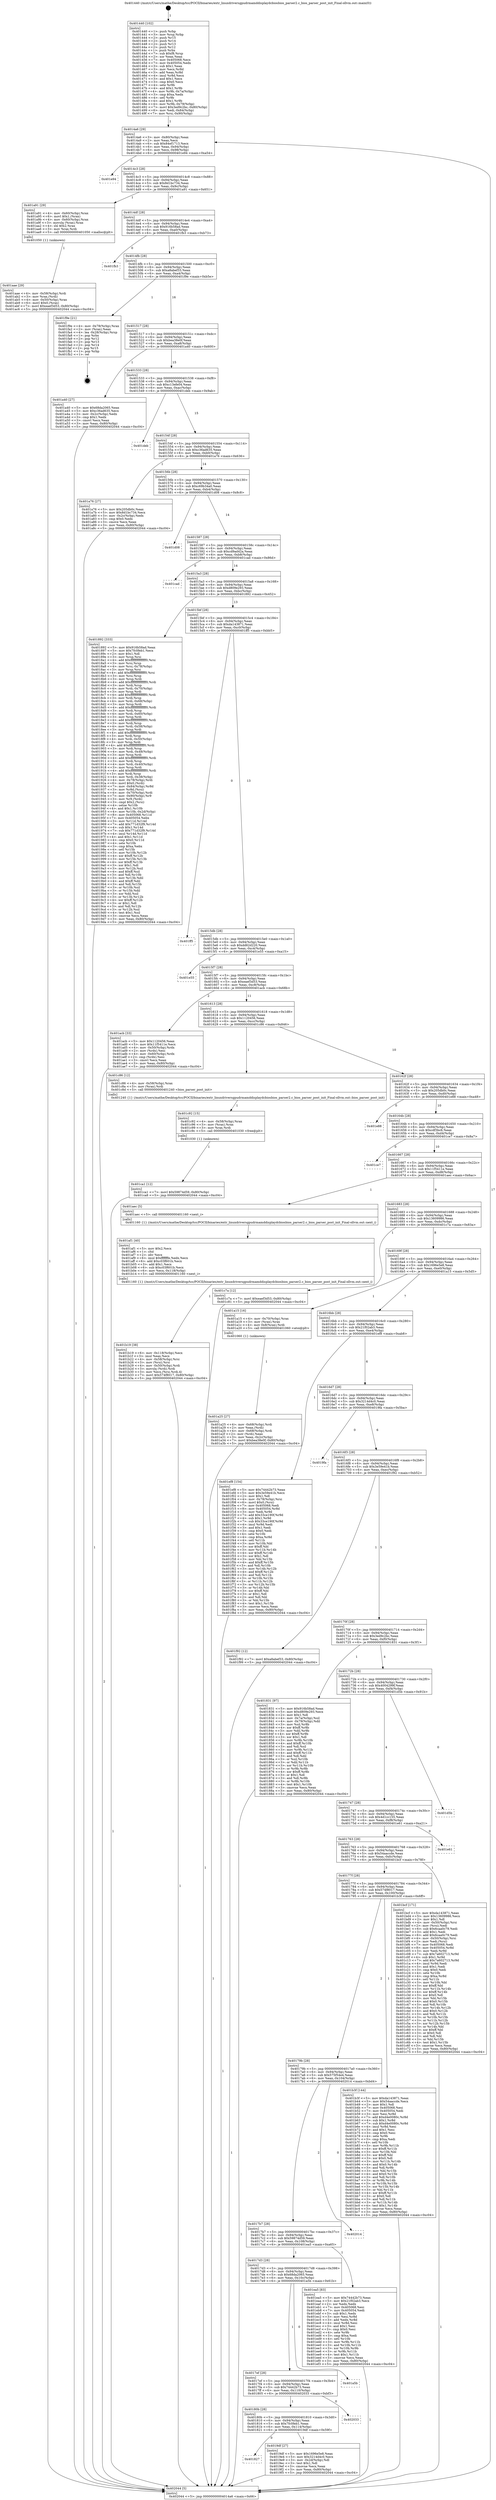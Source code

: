 digraph "0x401440" {
  label = "0x401440 (/mnt/c/Users/mathe/Desktop/tcc/POCII/binaries/extr_linuxdriversgpudrmamddisplaydcbiosbios_parser2.c_bios_parser_post_init_Final-ollvm.out::main(0))"
  labelloc = "t"
  node[shape=record]

  Entry [label="",width=0.3,height=0.3,shape=circle,fillcolor=black,style=filled]
  "0x4014a6" [label="{
     0x4014a6 [29]\l
     | [instrs]\l
     &nbsp;&nbsp;0x4014a6 \<+3\>: mov -0x80(%rbp),%eax\l
     &nbsp;&nbsp;0x4014a9 \<+2\>: mov %eax,%ecx\l
     &nbsp;&nbsp;0x4014ab \<+6\>: sub $0x84ef1713,%ecx\l
     &nbsp;&nbsp;0x4014b1 \<+6\>: mov %eax,-0x94(%rbp)\l
     &nbsp;&nbsp;0x4014b7 \<+6\>: mov %ecx,-0x98(%rbp)\l
     &nbsp;&nbsp;0x4014bd \<+6\>: je 0000000000401e94 \<main+0xa54\>\l
  }"]
  "0x401e94" [label="{
     0x401e94\l
  }", style=dashed]
  "0x4014c3" [label="{
     0x4014c3 [28]\l
     | [instrs]\l
     &nbsp;&nbsp;0x4014c3 \<+5\>: jmp 00000000004014c8 \<main+0x88\>\l
     &nbsp;&nbsp;0x4014c8 \<+6\>: mov -0x94(%rbp),%eax\l
     &nbsp;&nbsp;0x4014ce \<+5\>: sub $0x8d1bc734,%eax\l
     &nbsp;&nbsp;0x4014d3 \<+6\>: mov %eax,-0x9c(%rbp)\l
     &nbsp;&nbsp;0x4014d9 \<+6\>: je 0000000000401a91 \<main+0x651\>\l
  }"]
  Exit [label="",width=0.3,height=0.3,shape=circle,fillcolor=black,style=filled,peripheries=2]
  "0x401a91" [label="{
     0x401a91 [29]\l
     | [instrs]\l
     &nbsp;&nbsp;0x401a91 \<+4\>: mov -0x60(%rbp),%rax\l
     &nbsp;&nbsp;0x401a95 \<+6\>: movl $0x1,(%rax)\l
     &nbsp;&nbsp;0x401a9b \<+4\>: mov -0x60(%rbp),%rax\l
     &nbsp;&nbsp;0x401a9f \<+3\>: movslq (%rax),%rax\l
     &nbsp;&nbsp;0x401aa2 \<+4\>: shl $0x2,%rax\l
     &nbsp;&nbsp;0x401aa6 \<+3\>: mov %rax,%rdi\l
     &nbsp;&nbsp;0x401aa9 \<+5\>: call 0000000000401050 \<malloc@plt\>\l
     | [calls]\l
     &nbsp;&nbsp;0x401050 \{1\} (unknown)\l
  }"]
  "0x4014df" [label="{
     0x4014df [28]\l
     | [instrs]\l
     &nbsp;&nbsp;0x4014df \<+5\>: jmp 00000000004014e4 \<main+0xa4\>\l
     &nbsp;&nbsp;0x4014e4 \<+6\>: mov -0x94(%rbp),%eax\l
     &nbsp;&nbsp;0x4014ea \<+5\>: sub $0x916b58ad,%eax\l
     &nbsp;&nbsp;0x4014ef \<+6\>: mov %eax,-0xa0(%rbp)\l
     &nbsp;&nbsp;0x4014f5 \<+6\>: je 0000000000401fb3 \<main+0xb73\>\l
  }"]
  "0x401ca1" [label="{
     0x401ca1 [12]\l
     | [instrs]\l
     &nbsp;&nbsp;0x401ca1 \<+7\>: movl $0x59874d59,-0x80(%rbp)\l
     &nbsp;&nbsp;0x401ca8 \<+5\>: jmp 0000000000402044 \<main+0xc04\>\l
  }"]
  "0x401fb3" [label="{
     0x401fb3\l
  }", style=dashed]
  "0x4014fb" [label="{
     0x4014fb [28]\l
     | [instrs]\l
     &nbsp;&nbsp;0x4014fb \<+5\>: jmp 0000000000401500 \<main+0xc0\>\l
     &nbsp;&nbsp;0x401500 \<+6\>: mov -0x94(%rbp),%eax\l
     &nbsp;&nbsp;0x401506 \<+5\>: sub $0xa8abef33,%eax\l
     &nbsp;&nbsp;0x40150b \<+6\>: mov %eax,-0xa4(%rbp)\l
     &nbsp;&nbsp;0x401511 \<+6\>: je 0000000000401f9e \<main+0xb5e\>\l
  }"]
  "0x401c92" [label="{
     0x401c92 [15]\l
     | [instrs]\l
     &nbsp;&nbsp;0x401c92 \<+4\>: mov -0x58(%rbp),%rax\l
     &nbsp;&nbsp;0x401c96 \<+3\>: mov (%rax),%rax\l
     &nbsp;&nbsp;0x401c99 \<+3\>: mov %rax,%rdi\l
     &nbsp;&nbsp;0x401c9c \<+5\>: call 0000000000401030 \<free@plt\>\l
     | [calls]\l
     &nbsp;&nbsp;0x401030 \{1\} (unknown)\l
  }"]
  "0x401f9e" [label="{
     0x401f9e [21]\l
     | [instrs]\l
     &nbsp;&nbsp;0x401f9e \<+4\>: mov -0x78(%rbp),%rax\l
     &nbsp;&nbsp;0x401fa2 \<+2\>: mov (%rax),%eax\l
     &nbsp;&nbsp;0x401fa4 \<+4\>: lea -0x28(%rbp),%rsp\l
     &nbsp;&nbsp;0x401fa8 \<+1\>: pop %rbx\l
     &nbsp;&nbsp;0x401fa9 \<+2\>: pop %r12\l
     &nbsp;&nbsp;0x401fab \<+2\>: pop %r13\l
     &nbsp;&nbsp;0x401fad \<+2\>: pop %r14\l
     &nbsp;&nbsp;0x401faf \<+2\>: pop %r15\l
     &nbsp;&nbsp;0x401fb1 \<+1\>: pop %rbp\l
     &nbsp;&nbsp;0x401fb2 \<+1\>: ret\l
  }"]
  "0x401517" [label="{
     0x401517 [28]\l
     | [instrs]\l
     &nbsp;&nbsp;0x401517 \<+5\>: jmp 000000000040151c \<main+0xdc\>\l
     &nbsp;&nbsp;0x40151c \<+6\>: mov -0x94(%rbp),%eax\l
     &nbsp;&nbsp;0x401522 \<+5\>: sub $0xbea38e0f,%eax\l
     &nbsp;&nbsp;0x401527 \<+6\>: mov %eax,-0xa8(%rbp)\l
     &nbsp;&nbsp;0x40152d \<+6\>: je 0000000000401a40 \<main+0x600\>\l
  }"]
  "0x401b19" [label="{
     0x401b19 [38]\l
     | [instrs]\l
     &nbsp;&nbsp;0x401b19 \<+6\>: mov -0x118(%rbp),%ecx\l
     &nbsp;&nbsp;0x401b1f \<+3\>: imul %eax,%ecx\l
     &nbsp;&nbsp;0x401b22 \<+4\>: mov -0x58(%rbp),%rsi\l
     &nbsp;&nbsp;0x401b26 \<+3\>: mov (%rsi),%rsi\l
     &nbsp;&nbsp;0x401b29 \<+4\>: mov -0x50(%rbp),%rdi\l
     &nbsp;&nbsp;0x401b2d \<+3\>: movslq (%rdi),%rdi\l
     &nbsp;&nbsp;0x401b30 \<+3\>: mov %ecx,(%rsi,%rdi,4)\l
     &nbsp;&nbsp;0x401b33 \<+7\>: movl $0x574f8017,-0x80(%rbp)\l
     &nbsp;&nbsp;0x401b3a \<+5\>: jmp 0000000000402044 \<main+0xc04\>\l
  }"]
  "0x401a40" [label="{
     0x401a40 [27]\l
     | [instrs]\l
     &nbsp;&nbsp;0x401a40 \<+5\>: mov $0x68da2065,%eax\l
     &nbsp;&nbsp;0x401a45 \<+5\>: mov $0xc36ad635,%ecx\l
     &nbsp;&nbsp;0x401a4a \<+3\>: mov -0x2c(%rbp),%edx\l
     &nbsp;&nbsp;0x401a4d \<+3\>: cmp $0x1,%edx\l
     &nbsp;&nbsp;0x401a50 \<+3\>: cmovl %ecx,%eax\l
     &nbsp;&nbsp;0x401a53 \<+3\>: mov %eax,-0x80(%rbp)\l
     &nbsp;&nbsp;0x401a56 \<+5\>: jmp 0000000000402044 \<main+0xc04\>\l
  }"]
  "0x401533" [label="{
     0x401533 [28]\l
     | [instrs]\l
     &nbsp;&nbsp;0x401533 \<+5\>: jmp 0000000000401538 \<main+0xf8\>\l
     &nbsp;&nbsp;0x401538 \<+6\>: mov -0x94(%rbp),%eax\l
     &nbsp;&nbsp;0x40153e \<+5\>: sub $0xc13efe04,%eax\l
     &nbsp;&nbsp;0x401543 \<+6\>: mov %eax,-0xac(%rbp)\l
     &nbsp;&nbsp;0x401549 \<+6\>: je 0000000000401deb \<main+0x9ab\>\l
  }"]
  "0x401af1" [label="{
     0x401af1 [40]\l
     | [instrs]\l
     &nbsp;&nbsp;0x401af1 \<+5\>: mov $0x2,%ecx\l
     &nbsp;&nbsp;0x401af6 \<+1\>: cltd\l
     &nbsp;&nbsp;0x401af7 \<+2\>: idiv %ecx\l
     &nbsp;&nbsp;0x401af9 \<+6\>: imul $0xfffffffe,%edx,%ecx\l
     &nbsp;&nbsp;0x401aff \<+6\>: add $0xc03f601b,%ecx\l
     &nbsp;&nbsp;0x401b05 \<+3\>: add $0x1,%ecx\l
     &nbsp;&nbsp;0x401b08 \<+6\>: sub $0xc03f601b,%ecx\l
     &nbsp;&nbsp;0x401b0e \<+6\>: mov %ecx,-0x118(%rbp)\l
     &nbsp;&nbsp;0x401b14 \<+5\>: call 0000000000401160 \<next_i\>\l
     | [calls]\l
     &nbsp;&nbsp;0x401160 \{1\} (/mnt/c/Users/mathe/Desktop/tcc/POCII/binaries/extr_linuxdriversgpudrmamddisplaydcbiosbios_parser2.c_bios_parser_post_init_Final-ollvm.out::next_i)\l
  }"]
  "0x401deb" [label="{
     0x401deb\l
  }", style=dashed]
  "0x40154f" [label="{
     0x40154f [28]\l
     | [instrs]\l
     &nbsp;&nbsp;0x40154f \<+5\>: jmp 0000000000401554 \<main+0x114\>\l
     &nbsp;&nbsp;0x401554 \<+6\>: mov -0x94(%rbp),%eax\l
     &nbsp;&nbsp;0x40155a \<+5\>: sub $0xc36ad635,%eax\l
     &nbsp;&nbsp;0x40155f \<+6\>: mov %eax,-0xb0(%rbp)\l
     &nbsp;&nbsp;0x401565 \<+6\>: je 0000000000401a76 \<main+0x636\>\l
  }"]
  "0x401aae" [label="{
     0x401aae [29]\l
     | [instrs]\l
     &nbsp;&nbsp;0x401aae \<+4\>: mov -0x58(%rbp),%rdi\l
     &nbsp;&nbsp;0x401ab2 \<+3\>: mov %rax,(%rdi)\l
     &nbsp;&nbsp;0x401ab5 \<+4\>: mov -0x50(%rbp),%rax\l
     &nbsp;&nbsp;0x401ab9 \<+6\>: movl $0x0,(%rax)\l
     &nbsp;&nbsp;0x401abf \<+7\>: movl $0xeaef3d53,-0x80(%rbp)\l
     &nbsp;&nbsp;0x401ac6 \<+5\>: jmp 0000000000402044 \<main+0xc04\>\l
  }"]
  "0x401a76" [label="{
     0x401a76 [27]\l
     | [instrs]\l
     &nbsp;&nbsp;0x401a76 \<+5\>: mov $0x205db0c,%eax\l
     &nbsp;&nbsp;0x401a7b \<+5\>: mov $0x8d1bc734,%ecx\l
     &nbsp;&nbsp;0x401a80 \<+3\>: mov -0x2c(%rbp),%edx\l
     &nbsp;&nbsp;0x401a83 \<+3\>: cmp $0x0,%edx\l
     &nbsp;&nbsp;0x401a86 \<+3\>: cmove %ecx,%eax\l
     &nbsp;&nbsp;0x401a89 \<+3\>: mov %eax,-0x80(%rbp)\l
     &nbsp;&nbsp;0x401a8c \<+5\>: jmp 0000000000402044 \<main+0xc04\>\l
  }"]
  "0x40156b" [label="{
     0x40156b [28]\l
     | [instrs]\l
     &nbsp;&nbsp;0x40156b \<+5\>: jmp 0000000000401570 \<main+0x130\>\l
     &nbsp;&nbsp;0x401570 \<+6\>: mov -0x94(%rbp),%eax\l
     &nbsp;&nbsp;0x401576 \<+5\>: sub $0xc69b34a0,%eax\l
     &nbsp;&nbsp;0x40157b \<+6\>: mov %eax,-0xb4(%rbp)\l
     &nbsp;&nbsp;0x401581 \<+6\>: je 0000000000401d08 \<main+0x8c8\>\l
  }"]
  "0x401a25" [label="{
     0x401a25 [27]\l
     | [instrs]\l
     &nbsp;&nbsp;0x401a25 \<+4\>: mov -0x68(%rbp),%rdi\l
     &nbsp;&nbsp;0x401a29 \<+2\>: mov %eax,(%rdi)\l
     &nbsp;&nbsp;0x401a2b \<+4\>: mov -0x68(%rbp),%rdi\l
     &nbsp;&nbsp;0x401a2f \<+2\>: mov (%rdi),%eax\l
     &nbsp;&nbsp;0x401a31 \<+3\>: mov %eax,-0x2c(%rbp)\l
     &nbsp;&nbsp;0x401a34 \<+7\>: movl $0xbea38e0f,-0x80(%rbp)\l
     &nbsp;&nbsp;0x401a3b \<+5\>: jmp 0000000000402044 \<main+0xc04\>\l
  }"]
  "0x401d08" [label="{
     0x401d08\l
  }", style=dashed]
  "0x401587" [label="{
     0x401587 [28]\l
     | [instrs]\l
     &nbsp;&nbsp;0x401587 \<+5\>: jmp 000000000040158c \<main+0x14c\>\l
     &nbsp;&nbsp;0x40158c \<+6\>: mov -0x94(%rbp),%eax\l
     &nbsp;&nbsp;0x401592 \<+5\>: sub $0xcd9ad42a,%eax\l
     &nbsp;&nbsp;0x401597 \<+6\>: mov %eax,-0xb8(%rbp)\l
     &nbsp;&nbsp;0x40159d \<+6\>: je 0000000000401cad \<main+0x86d\>\l
  }"]
  "0x401827" [label="{
     0x401827\l
  }", style=dashed]
  "0x401cad" [label="{
     0x401cad\l
  }", style=dashed]
  "0x4015a3" [label="{
     0x4015a3 [28]\l
     | [instrs]\l
     &nbsp;&nbsp;0x4015a3 \<+5\>: jmp 00000000004015a8 \<main+0x168\>\l
     &nbsp;&nbsp;0x4015a8 \<+6\>: mov -0x94(%rbp),%eax\l
     &nbsp;&nbsp;0x4015ae \<+5\>: sub $0xd809e293,%eax\l
     &nbsp;&nbsp;0x4015b3 \<+6\>: mov %eax,-0xbc(%rbp)\l
     &nbsp;&nbsp;0x4015b9 \<+6\>: je 0000000000401892 \<main+0x452\>\l
  }"]
  "0x4019df" [label="{
     0x4019df [27]\l
     | [instrs]\l
     &nbsp;&nbsp;0x4019df \<+5\>: mov $0x1696e5e8,%eax\l
     &nbsp;&nbsp;0x4019e4 \<+5\>: mov $0x3214d4c0,%ecx\l
     &nbsp;&nbsp;0x4019e9 \<+3\>: mov -0x2d(%rbp),%dl\l
     &nbsp;&nbsp;0x4019ec \<+3\>: test $0x1,%dl\l
     &nbsp;&nbsp;0x4019ef \<+3\>: cmovne %ecx,%eax\l
     &nbsp;&nbsp;0x4019f2 \<+3\>: mov %eax,-0x80(%rbp)\l
     &nbsp;&nbsp;0x4019f5 \<+5\>: jmp 0000000000402044 \<main+0xc04\>\l
  }"]
  "0x401892" [label="{
     0x401892 [333]\l
     | [instrs]\l
     &nbsp;&nbsp;0x401892 \<+5\>: mov $0x916b58ad,%eax\l
     &nbsp;&nbsp;0x401897 \<+5\>: mov $0x7fc0feb1,%ecx\l
     &nbsp;&nbsp;0x40189c \<+2\>: mov $0x1,%dl\l
     &nbsp;&nbsp;0x40189e \<+3\>: mov %rsp,%rsi\l
     &nbsp;&nbsp;0x4018a1 \<+4\>: add $0xfffffffffffffff0,%rsi\l
     &nbsp;&nbsp;0x4018a5 \<+3\>: mov %rsi,%rsp\l
     &nbsp;&nbsp;0x4018a8 \<+4\>: mov %rsi,-0x78(%rbp)\l
     &nbsp;&nbsp;0x4018ac \<+3\>: mov %rsp,%rsi\l
     &nbsp;&nbsp;0x4018af \<+4\>: add $0xfffffffffffffff0,%rsi\l
     &nbsp;&nbsp;0x4018b3 \<+3\>: mov %rsi,%rsp\l
     &nbsp;&nbsp;0x4018b6 \<+3\>: mov %rsp,%rdi\l
     &nbsp;&nbsp;0x4018b9 \<+4\>: add $0xfffffffffffffff0,%rdi\l
     &nbsp;&nbsp;0x4018bd \<+3\>: mov %rdi,%rsp\l
     &nbsp;&nbsp;0x4018c0 \<+4\>: mov %rdi,-0x70(%rbp)\l
     &nbsp;&nbsp;0x4018c4 \<+3\>: mov %rsp,%rdi\l
     &nbsp;&nbsp;0x4018c7 \<+4\>: add $0xfffffffffffffff0,%rdi\l
     &nbsp;&nbsp;0x4018cb \<+3\>: mov %rdi,%rsp\l
     &nbsp;&nbsp;0x4018ce \<+4\>: mov %rdi,-0x68(%rbp)\l
     &nbsp;&nbsp;0x4018d2 \<+3\>: mov %rsp,%rdi\l
     &nbsp;&nbsp;0x4018d5 \<+4\>: add $0xfffffffffffffff0,%rdi\l
     &nbsp;&nbsp;0x4018d9 \<+3\>: mov %rdi,%rsp\l
     &nbsp;&nbsp;0x4018dc \<+4\>: mov %rdi,-0x60(%rbp)\l
     &nbsp;&nbsp;0x4018e0 \<+3\>: mov %rsp,%rdi\l
     &nbsp;&nbsp;0x4018e3 \<+4\>: add $0xfffffffffffffff0,%rdi\l
     &nbsp;&nbsp;0x4018e7 \<+3\>: mov %rdi,%rsp\l
     &nbsp;&nbsp;0x4018ea \<+4\>: mov %rdi,-0x58(%rbp)\l
     &nbsp;&nbsp;0x4018ee \<+3\>: mov %rsp,%rdi\l
     &nbsp;&nbsp;0x4018f1 \<+4\>: add $0xfffffffffffffff0,%rdi\l
     &nbsp;&nbsp;0x4018f5 \<+3\>: mov %rdi,%rsp\l
     &nbsp;&nbsp;0x4018f8 \<+4\>: mov %rdi,-0x50(%rbp)\l
     &nbsp;&nbsp;0x4018fc \<+3\>: mov %rsp,%rdi\l
     &nbsp;&nbsp;0x4018ff \<+4\>: add $0xfffffffffffffff0,%rdi\l
     &nbsp;&nbsp;0x401903 \<+3\>: mov %rdi,%rsp\l
     &nbsp;&nbsp;0x401906 \<+4\>: mov %rdi,-0x48(%rbp)\l
     &nbsp;&nbsp;0x40190a \<+3\>: mov %rsp,%rdi\l
     &nbsp;&nbsp;0x40190d \<+4\>: add $0xfffffffffffffff0,%rdi\l
     &nbsp;&nbsp;0x401911 \<+3\>: mov %rdi,%rsp\l
     &nbsp;&nbsp;0x401914 \<+4\>: mov %rdi,-0x40(%rbp)\l
     &nbsp;&nbsp;0x401918 \<+3\>: mov %rsp,%rdi\l
     &nbsp;&nbsp;0x40191b \<+4\>: add $0xfffffffffffffff0,%rdi\l
     &nbsp;&nbsp;0x40191f \<+3\>: mov %rdi,%rsp\l
     &nbsp;&nbsp;0x401922 \<+4\>: mov %rdi,-0x38(%rbp)\l
     &nbsp;&nbsp;0x401926 \<+4\>: mov -0x78(%rbp),%rdi\l
     &nbsp;&nbsp;0x40192a \<+6\>: movl $0x0,(%rdi)\l
     &nbsp;&nbsp;0x401930 \<+7\>: mov -0x84(%rbp),%r8d\l
     &nbsp;&nbsp;0x401937 \<+3\>: mov %r8d,(%rsi)\l
     &nbsp;&nbsp;0x40193a \<+4\>: mov -0x70(%rbp),%rdi\l
     &nbsp;&nbsp;0x40193e \<+7\>: mov -0x90(%rbp),%r9\l
     &nbsp;&nbsp;0x401945 \<+3\>: mov %r9,(%rdi)\l
     &nbsp;&nbsp;0x401948 \<+3\>: cmpl $0x2,(%rsi)\l
     &nbsp;&nbsp;0x40194b \<+4\>: setne %r10b\l
     &nbsp;&nbsp;0x40194f \<+4\>: and $0x1,%r10b\l
     &nbsp;&nbsp;0x401953 \<+4\>: mov %r10b,-0x2d(%rbp)\l
     &nbsp;&nbsp;0x401957 \<+8\>: mov 0x405068,%r11d\l
     &nbsp;&nbsp;0x40195f \<+7\>: mov 0x405054,%ebx\l
     &nbsp;&nbsp;0x401966 \<+3\>: mov %r11d,%r14d\l
     &nbsp;&nbsp;0x401969 \<+7\>: add $0x771d32f9,%r14d\l
     &nbsp;&nbsp;0x401970 \<+4\>: sub $0x1,%r14d\l
     &nbsp;&nbsp;0x401974 \<+7\>: sub $0x771d32f9,%r14d\l
     &nbsp;&nbsp;0x40197b \<+4\>: imul %r14d,%r11d\l
     &nbsp;&nbsp;0x40197f \<+4\>: and $0x1,%r11d\l
     &nbsp;&nbsp;0x401983 \<+4\>: cmp $0x0,%r11d\l
     &nbsp;&nbsp;0x401987 \<+4\>: sete %r10b\l
     &nbsp;&nbsp;0x40198b \<+3\>: cmp $0xa,%ebx\l
     &nbsp;&nbsp;0x40198e \<+4\>: setl %r15b\l
     &nbsp;&nbsp;0x401992 \<+3\>: mov %r10b,%r12b\l
     &nbsp;&nbsp;0x401995 \<+4\>: xor $0xff,%r12b\l
     &nbsp;&nbsp;0x401999 \<+3\>: mov %r15b,%r13b\l
     &nbsp;&nbsp;0x40199c \<+4\>: xor $0xff,%r13b\l
     &nbsp;&nbsp;0x4019a0 \<+3\>: xor $0x1,%dl\l
     &nbsp;&nbsp;0x4019a3 \<+3\>: mov %r12b,%sil\l
     &nbsp;&nbsp;0x4019a6 \<+4\>: and $0xff,%sil\l
     &nbsp;&nbsp;0x4019aa \<+3\>: and %dl,%r10b\l
     &nbsp;&nbsp;0x4019ad \<+3\>: mov %r13b,%dil\l
     &nbsp;&nbsp;0x4019b0 \<+4\>: and $0xff,%dil\l
     &nbsp;&nbsp;0x4019b4 \<+3\>: and %dl,%r15b\l
     &nbsp;&nbsp;0x4019b7 \<+3\>: or %r10b,%sil\l
     &nbsp;&nbsp;0x4019ba \<+3\>: or %r15b,%dil\l
     &nbsp;&nbsp;0x4019bd \<+3\>: xor %dil,%sil\l
     &nbsp;&nbsp;0x4019c0 \<+3\>: or %r13b,%r12b\l
     &nbsp;&nbsp;0x4019c3 \<+4\>: xor $0xff,%r12b\l
     &nbsp;&nbsp;0x4019c7 \<+3\>: or $0x1,%dl\l
     &nbsp;&nbsp;0x4019ca \<+3\>: and %dl,%r12b\l
     &nbsp;&nbsp;0x4019cd \<+3\>: or %r12b,%sil\l
     &nbsp;&nbsp;0x4019d0 \<+4\>: test $0x1,%sil\l
     &nbsp;&nbsp;0x4019d4 \<+3\>: cmovne %ecx,%eax\l
     &nbsp;&nbsp;0x4019d7 \<+3\>: mov %eax,-0x80(%rbp)\l
     &nbsp;&nbsp;0x4019da \<+5\>: jmp 0000000000402044 \<main+0xc04\>\l
  }"]
  "0x4015bf" [label="{
     0x4015bf [28]\l
     | [instrs]\l
     &nbsp;&nbsp;0x4015bf \<+5\>: jmp 00000000004015c4 \<main+0x184\>\l
     &nbsp;&nbsp;0x4015c4 \<+6\>: mov -0x94(%rbp),%eax\l
     &nbsp;&nbsp;0x4015ca \<+5\>: sub $0xda143871,%eax\l
     &nbsp;&nbsp;0x4015cf \<+6\>: mov %eax,-0xc0(%rbp)\l
     &nbsp;&nbsp;0x4015d5 \<+6\>: je 0000000000401ff5 \<main+0xbb5\>\l
  }"]
  "0x40180b" [label="{
     0x40180b [28]\l
     | [instrs]\l
     &nbsp;&nbsp;0x40180b \<+5\>: jmp 0000000000401810 \<main+0x3d0\>\l
     &nbsp;&nbsp;0x401810 \<+6\>: mov -0x94(%rbp),%eax\l
     &nbsp;&nbsp;0x401816 \<+5\>: sub $0x7fc0feb1,%eax\l
     &nbsp;&nbsp;0x40181b \<+6\>: mov %eax,-0x114(%rbp)\l
     &nbsp;&nbsp;0x401821 \<+6\>: je 00000000004019df \<main+0x59f\>\l
  }"]
  "0x401ff5" [label="{
     0x401ff5\l
  }", style=dashed]
  "0x4015db" [label="{
     0x4015db [28]\l
     | [instrs]\l
     &nbsp;&nbsp;0x4015db \<+5\>: jmp 00000000004015e0 \<main+0x1a0\>\l
     &nbsp;&nbsp;0x4015e0 \<+6\>: mov -0x94(%rbp),%eax\l
     &nbsp;&nbsp;0x4015e6 \<+5\>: sub $0xdd62d220,%eax\l
     &nbsp;&nbsp;0x4015eb \<+6\>: mov %eax,-0xc4(%rbp)\l
     &nbsp;&nbsp;0x4015f1 \<+6\>: je 0000000000401e55 \<main+0xa15\>\l
  }"]
  "0x402033" [label="{
     0x402033\l
  }", style=dashed]
  "0x401e55" [label="{
     0x401e55\l
  }", style=dashed]
  "0x4015f7" [label="{
     0x4015f7 [28]\l
     | [instrs]\l
     &nbsp;&nbsp;0x4015f7 \<+5\>: jmp 00000000004015fc \<main+0x1bc\>\l
     &nbsp;&nbsp;0x4015fc \<+6\>: mov -0x94(%rbp),%eax\l
     &nbsp;&nbsp;0x401602 \<+5\>: sub $0xeaef3d53,%eax\l
     &nbsp;&nbsp;0x401607 \<+6\>: mov %eax,-0xc8(%rbp)\l
     &nbsp;&nbsp;0x40160d \<+6\>: je 0000000000401acb \<main+0x68b\>\l
  }"]
  "0x4017ef" [label="{
     0x4017ef [28]\l
     | [instrs]\l
     &nbsp;&nbsp;0x4017ef \<+5\>: jmp 00000000004017f4 \<main+0x3b4\>\l
     &nbsp;&nbsp;0x4017f4 \<+6\>: mov -0x94(%rbp),%eax\l
     &nbsp;&nbsp;0x4017fa \<+5\>: sub $0x74442b73,%eax\l
     &nbsp;&nbsp;0x4017ff \<+6\>: mov %eax,-0x110(%rbp)\l
     &nbsp;&nbsp;0x401805 \<+6\>: je 0000000000402033 \<main+0xbf3\>\l
  }"]
  "0x401acb" [label="{
     0x401acb [33]\l
     | [instrs]\l
     &nbsp;&nbsp;0x401acb \<+5\>: mov $0x1120456,%eax\l
     &nbsp;&nbsp;0x401ad0 \<+5\>: mov $0x11f5411e,%ecx\l
     &nbsp;&nbsp;0x401ad5 \<+4\>: mov -0x50(%rbp),%rdx\l
     &nbsp;&nbsp;0x401ad9 \<+2\>: mov (%rdx),%esi\l
     &nbsp;&nbsp;0x401adb \<+4\>: mov -0x60(%rbp),%rdx\l
     &nbsp;&nbsp;0x401adf \<+2\>: cmp (%rdx),%esi\l
     &nbsp;&nbsp;0x401ae1 \<+3\>: cmovl %ecx,%eax\l
     &nbsp;&nbsp;0x401ae4 \<+3\>: mov %eax,-0x80(%rbp)\l
     &nbsp;&nbsp;0x401ae7 \<+5\>: jmp 0000000000402044 \<main+0xc04\>\l
  }"]
  "0x401613" [label="{
     0x401613 [28]\l
     | [instrs]\l
     &nbsp;&nbsp;0x401613 \<+5\>: jmp 0000000000401618 \<main+0x1d8\>\l
     &nbsp;&nbsp;0x401618 \<+6\>: mov -0x94(%rbp),%eax\l
     &nbsp;&nbsp;0x40161e \<+5\>: sub $0x1120456,%eax\l
     &nbsp;&nbsp;0x401623 \<+6\>: mov %eax,-0xcc(%rbp)\l
     &nbsp;&nbsp;0x401629 \<+6\>: je 0000000000401c86 \<main+0x846\>\l
  }"]
  "0x401a5b" [label="{
     0x401a5b\l
  }", style=dashed]
  "0x401c86" [label="{
     0x401c86 [12]\l
     | [instrs]\l
     &nbsp;&nbsp;0x401c86 \<+4\>: mov -0x58(%rbp),%rax\l
     &nbsp;&nbsp;0x401c8a \<+3\>: mov (%rax),%rdi\l
     &nbsp;&nbsp;0x401c8d \<+5\>: call 0000000000401240 \<bios_parser_post_init\>\l
     | [calls]\l
     &nbsp;&nbsp;0x401240 \{1\} (/mnt/c/Users/mathe/Desktop/tcc/POCII/binaries/extr_linuxdriversgpudrmamddisplaydcbiosbios_parser2.c_bios_parser_post_init_Final-ollvm.out::bios_parser_post_init)\l
  }"]
  "0x40162f" [label="{
     0x40162f [28]\l
     | [instrs]\l
     &nbsp;&nbsp;0x40162f \<+5\>: jmp 0000000000401634 \<main+0x1f4\>\l
     &nbsp;&nbsp;0x401634 \<+6\>: mov -0x94(%rbp),%eax\l
     &nbsp;&nbsp;0x40163a \<+5\>: sub $0x205db0c,%eax\l
     &nbsp;&nbsp;0x40163f \<+6\>: mov %eax,-0xd0(%rbp)\l
     &nbsp;&nbsp;0x401645 \<+6\>: je 0000000000401e88 \<main+0xa48\>\l
  }"]
  "0x4017d3" [label="{
     0x4017d3 [28]\l
     | [instrs]\l
     &nbsp;&nbsp;0x4017d3 \<+5\>: jmp 00000000004017d8 \<main+0x398\>\l
     &nbsp;&nbsp;0x4017d8 \<+6\>: mov -0x94(%rbp),%eax\l
     &nbsp;&nbsp;0x4017de \<+5\>: sub $0x68da2065,%eax\l
     &nbsp;&nbsp;0x4017e3 \<+6\>: mov %eax,-0x10c(%rbp)\l
     &nbsp;&nbsp;0x4017e9 \<+6\>: je 0000000000401a5b \<main+0x61b\>\l
  }"]
  "0x401e88" [label="{
     0x401e88\l
  }", style=dashed]
  "0x40164b" [label="{
     0x40164b [28]\l
     | [instrs]\l
     &nbsp;&nbsp;0x40164b \<+5\>: jmp 0000000000401650 \<main+0x210\>\l
     &nbsp;&nbsp;0x401650 \<+6\>: mov -0x94(%rbp),%eax\l
     &nbsp;&nbsp;0x401656 \<+5\>: sub $0xcdf3bc6,%eax\l
     &nbsp;&nbsp;0x40165b \<+6\>: mov %eax,-0xd4(%rbp)\l
     &nbsp;&nbsp;0x401661 \<+6\>: je 0000000000401ce7 \<main+0x8a7\>\l
  }"]
  "0x401ea5" [label="{
     0x401ea5 [83]\l
     | [instrs]\l
     &nbsp;&nbsp;0x401ea5 \<+5\>: mov $0x74442b73,%eax\l
     &nbsp;&nbsp;0x401eaa \<+5\>: mov $0x21f02ab3,%ecx\l
     &nbsp;&nbsp;0x401eaf \<+2\>: xor %edx,%edx\l
     &nbsp;&nbsp;0x401eb1 \<+7\>: mov 0x405068,%esi\l
     &nbsp;&nbsp;0x401eb8 \<+7\>: mov 0x405054,%edi\l
     &nbsp;&nbsp;0x401ebf \<+3\>: sub $0x1,%edx\l
     &nbsp;&nbsp;0x401ec2 \<+3\>: mov %esi,%r8d\l
     &nbsp;&nbsp;0x401ec5 \<+3\>: add %edx,%r8d\l
     &nbsp;&nbsp;0x401ec8 \<+4\>: imul %r8d,%esi\l
     &nbsp;&nbsp;0x401ecc \<+3\>: and $0x1,%esi\l
     &nbsp;&nbsp;0x401ecf \<+3\>: cmp $0x0,%esi\l
     &nbsp;&nbsp;0x401ed2 \<+4\>: sete %r9b\l
     &nbsp;&nbsp;0x401ed6 \<+3\>: cmp $0xa,%edi\l
     &nbsp;&nbsp;0x401ed9 \<+4\>: setl %r10b\l
     &nbsp;&nbsp;0x401edd \<+3\>: mov %r9b,%r11b\l
     &nbsp;&nbsp;0x401ee0 \<+3\>: and %r10b,%r11b\l
     &nbsp;&nbsp;0x401ee3 \<+3\>: xor %r10b,%r9b\l
     &nbsp;&nbsp;0x401ee6 \<+3\>: or %r9b,%r11b\l
     &nbsp;&nbsp;0x401ee9 \<+4\>: test $0x1,%r11b\l
     &nbsp;&nbsp;0x401eed \<+3\>: cmovne %ecx,%eax\l
     &nbsp;&nbsp;0x401ef0 \<+3\>: mov %eax,-0x80(%rbp)\l
     &nbsp;&nbsp;0x401ef3 \<+5\>: jmp 0000000000402044 \<main+0xc04\>\l
  }"]
  "0x401ce7" [label="{
     0x401ce7\l
  }", style=dashed]
  "0x401667" [label="{
     0x401667 [28]\l
     | [instrs]\l
     &nbsp;&nbsp;0x401667 \<+5\>: jmp 000000000040166c \<main+0x22c\>\l
     &nbsp;&nbsp;0x40166c \<+6\>: mov -0x94(%rbp),%eax\l
     &nbsp;&nbsp;0x401672 \<+5\>: sub $0x11f5411e,%eax\l
     &nbsp;&nbsp;0x401677 \<+6\>: mov %eax,-0xd8(%rbp)\l
     &nbsp;&nbsp;0x40167d \<+6\>: je 0000000000401aec \<main+0x6ac\>\l
  }"]
  "0x4017b7" [label="{
     0x4017b7 [28]\l
     | [instrs]\l
     &nbsp;&nbsp;0x4017b7 \<+5\>: jmp 00000000004017bc \<main+0x37c\>\l
     &nbsp;&nbsp;0x4017bc \<+6\>: mov -0x94(%rbp),%eax\l
     &nbsp;&nbsp;0x4017c2 \<+5\>: sub $0x59874d59,%eax\l
     &nbsp;&nbsp;0x4017c7 \<+6\>: mov %eax,-0x108(%rbp)\l
     &nbsp;&nbsp;0x4017cd \<+6\>: je 0000000000401ea5 \<main+0xa65\>\l
  }"]
  "0x401aec" [label="{
     0x401aec [5]\l
     | [instrs]\l
     &nbsp;&nbsp;0x401aec \<+5\>: call 0000000000401160 \<next_i\>\l
     | [calls]\l
     &nbsp;&nbsp;0x401160 \{1\} (/mnt/c/Users/mathe/Desktop/tcc/POCII/binaries/extr_linuxdriversgpudrmamddisplaydcbiosbios_parser2.c_bios_parser_post_init_Final-ollvm.out::next_i)\l
  }"]
  "0x401683" [label="{
     0x401683 [28]\l
     | [instrs]\l
     &nbsp;&nbsp;0x401683 \<+5\>: jmp 0000000000401688 \<main+0x248\>\l
     &nbsp;&nbsp;0x401688 \<+6\>: mov -0x94(%rbp),%eax\l
     &nbsp;&nbsp;0x40168e \<+5\>: sub $0x13609986,%eax\l
     &nbsp;&nbsp;0x401693 \<+6\>: mov %eax,-0xdc(%rbp)\l
     &nbsp;&nbsp;0x401699 \<+6\>: je 0000000000401c7a \<main+0x83a\>\l
  }"]
  "0x402014" [label="{
     0x402014\l
  }", style=dashed]
  "0x401c7a" [label="{
     0x401c7a [12]\l
     | [instrs]\l
     &nbsp;&nbsp;0x401c7a \<+7\>: movl $0xeaef3d53,-0x80(%rbp)\l
     &nbsp;&nbsp;0x401c81 \<+5\>: jmp 0000000000402044 \<main+0xc04\>\l
  }"]
  "0x40169f" [label="{
     0x40169f [28]\l
     | [instrs]\l
     &nbsp;&nbsp;0x40169f \<+5\>: jmp 00000000004016a4 \<main+0x264\>\l
     &nbsp;&nbsp;0x4016a4 \<+6\>: mov -0x94(%rbp),%eax\l
     &nbsp;&nbsp;0x4016aa \<+5\>: sub $0x1696e5e8,%eax\l
     &nbsp;&nbsp;0x4016af \<+6\>: mov %eax,-0xe0(%rbp)\l
     &nbsp;&nbsp;0x4016b5 \<+6\>: je 0000000000401a15 \<main+0x5d5\>\l
  }"]
  "0x40179b" [label="{
     0x40179b [28]\l
     | [instrs]\l
     &nbsp;&nbsp;0x40179b \<+5\>: jmp 00000000004017a0 \<main+0x360\>\l
     &nbsp;&nbsp;0x4017a0 \<+6\>: mov -0x94(%rbp),%eax\l
     &nbsp;&nbsp;0x4017a6 \<+5\>: sub $0x575f54e4,%eax\l
     &nbsp;&nbsp;0x4017ab \<+6\>: mov %eax,-0x104(%rbp)\l
     &nbsp;&nbsp;0x4017b1 \<+6\>: je 0000000000402014 \<main+0xbd4\>\l
  }"]
  "0x401a15" [label="{
     0x401a15 [16]\l
     | [instrs]\l
     &nbsp;&nbsp;0x401a15 \<+4\>: mov -0x70(%rbp),%rax\l
     &nbsp;&nbsp;0x401a19 \<+3\>: mov (%rax),%rax\l
     &nbsp;&nbsp;0x401a1c \<+4\>: mov 0x8(%rax),%rdi\l
     &nbsp;&nbsp;0x401a20 \<+5\>: call 0000000000401060 \<atoi@plt\>\l
     | [calls]\l
     &nbsp;&nbsp;0x401060 \{1\} (unknown)\l
  }"]
  "0x4016bb" [label="{
     0x4016bb [28]\l
     | [instrs]\l
     &nbsp;&nbsp;0x4016bb \<+5\>: jmp 00000000004016c0 \<main+0x280\>\l
     &nbsp;&nbsp;0x4016c0 \<+6\>: mov -0x94(%rbp),%eax\l
     &nbsp;&nbsp;0x4016c6 \<+5\>: sub $0x21f02ab3,%eax\l
     &nbsp;&nbsp;0x4016cb \<+6\>: mov %eax,-0xe4(%rbp)\l
     &nbsp;&nbsp;0x4016d1 \<+6\>: je 0000000000401ef8 \<main+0xab8\>\l
  }"]
  "0x401b3f" [label="{
     0x401b3f [144]\l
     | [instrs]\l
     &nbsp;&nbsp;0x401b3f \<+5\>: mov $0xda143871,%eax\l
     &nbsp;&nbsp;0x401b44 \<+5\>: mov $0x54aaccde,%ecx\l
     &nbsp;&nbsp;0x401b49 \<+2\>: mov $0x1,%dl\l
     &nbsp;&nbsp;0x401b4b \<+7\>: mov 0x405068,%esi\l
     &nbsp;&nbsp;0x401b52 \<+7\>: mov 0x405054,%edi\l
     &nbsp;&nbsp;0x401b59 \<+3\>: mov %esi,%r8d\l
     &nbsp;&nbsp;0x401b5c \<+7\>: add $0xd4e0080c,%r8d\l
     &nbsp;&nbsp;0x401b63 \<+4\>: sub $0x1,%r8d\l
     &nbsp;&nbsp;0x401b67 \<+7\>: sub $0xd4e0080c,%r8d\l
     &nbsp;&nbsp;0x401b6e \<+4\>: imul %r8d,%esi\l
     &nbsp;&nbsp;0x401b72 \<+3\>: and $0x1,%esi\l
     &nbsp;&nbsp;0x401b75 \<+3\>: cmp $0x0,%esi\l
     &nbsp;&nbsp;0x401b78 \<+4\>: sete %r9b\l
     &nbsp;&nbsp;0x401b7c \<+3\>: cmp $0xa,%edi\l
     &nbsp;&nbsp;0x401b7f \<+4\>: setl %r10b\l
     &nbsp;&nbsp;0x401b83 \<+3\>: mov %r9b,%r11b\l
     &nbsp;&nbsp;0x401b86 \<+4\>: xor $0xff,%r11b\l
     &nbsp;&nbsp;0x401b8a \<+3\>: mov %r10b,%bl\l
     &nbsp;&nbsp;0x401b8d \<+3\>: xor $0xff,%bl\l
     &nbsp;&nbsp;0x401b90 \<+3\>: xor $0x0,%dl\l
     &nbsp;&nbsp;0x401b93 \<+3\>: mov %r11b,%r14b\l
     &nbsp;&nbsp;0x401b96 \<+4\>: and $0x0,%r14b\l
     &nbsp;&nbsp;0x401b9a \<+3\>: and %dl,%r9b\l
     &nbsp;&nbsp;0x401b9d \<+3\>: mov %bl,%r15b\l
     &nbsp;&nbsp;0x401ba0 \<+4\>: and $0x0,%r15b\l
     &nbsp;&nbsp;0x401ba4 \<+3\>: and %dl,%r10b\l
     &nbsp;&nbsp;0x401ba7 \<+3\>: or %r9b,%r14b\l
     &nbsp;&nbsp;0x401baa \<+3\>: or %r10b,%r15b\l
     &nbsp;&nbsp;0x401bad \<+3\>: xor %r15b,%r14b\l
     &nbsp;&nbsp;0x401bb0 \<+3\>: or %bl,%r11b\l
     &nbsp;&nbsp;0x401bb3 \<+4\>: xor $0xff,%r11b\l
     &nbsp;&nbsp;0x401bb7 \<+3\>: or $0x0,%dl\l
     &nbsp;&nbsp;0x401bba \<+3\>: and %dl,%r11b\l
     &nbsp;&nbsp;0x401bbd \<+3\>: or %r11b,%r14b\l
     &nbsp;&nbsp;0x401bc0 \<+4\>: test $0x1,%r14b\l
     &nbsp;&nbsp;0x401bc4 \<+3\>: cmovne %ecx,%eax\l
     &nbsp;&nbsp;0x401bc7 \<+3\>: mov %eax,-0x80(%rbp)\l
     &nbsp;&nbsp;0x401bca \<+5\>: jmp 0000000000402044 \<main+0xc04\>\l
  }"]
  "0x401ef8" [label="{
     0x401ef8 [154]\l
     | [instrs]\l
     &nbsp;&nbsp;0x401ef8 \<+5\>: mov $0x74442b73,%eax\l
     &nbsp;&nbsp;0x401efd \<+5\>: mov $0x3e59e41b,%ecx\l
     &nbsp;&nbsp;0x401f02 \<+2\>: mov $0x1,%dl\l
     &nbsp;&nbsp;0x401f04 \<+4\>: mov -0x78(%rbp),%rsi\l
     &nbsp;&nbsp;0x401f08 \<+6\>: movl $0x0,(%rsi)\l
     &nbsp;&nbsp;0x401f0e \<+7\>: mov 0x405068,%edi\l
     &nbsp;&nbsp;0x401f15 \<+8\>: mov 0x405054,%r8d\l
     &nbsp;&nbsp;0x401f1d \<+3\>: mov %edi,%r9d\l
     &nbsp;&nbsp;0x401f20 \<+7\>: add $0x33ce190f,%r9d\l
     &nbsp;&nbsp;0x401f27 \<+4\>: sub $0x1,%r9d\l
     &nbsp;&nbsp;0x401f2b \<+7\>: sub $0x33ce190f,%r9d\l
     &nbsp;&nbsp;0x401f32 \<+4\>: imul %r9d,%edi\l
     &nbsp;&nbsp;0x401f36 \<+3\>: and $0x1,%edi\l
     &nbsp;&nbsp;0x401f39 \<+3\>: cmp $0x0,%edi\l
     &nbsp;&nbsp;0x401f3c \<+4\>: sete %r10b\l
     &nbsp;&nbsp;0x401f40 \<+4\>: cmp $0xa,%r8d\l
     &nbsp;&nbsp;0x401f44 \<+4\>: setl %r11b\l
     &nbsp;&nbsp;0x401f48 \<+3\>: mov %r10b,%bl\l
     &nbsp;&nbsp;0x401f4b \<+3\>: xor $0xff,%bl\l
     &nbsp;&nbsp;0x401f4e \<+3\>: mov %r11b,%r14b\l
     &nbsp;&nbsp;0x401f51 \<+4\>: xor $0xff,%r14b\l
     &nbsp;&nbsp;0x401f55 \<+3\>: xor $0x1,%dl\l
     &nbsp;&nbsp;0x401f58 \<+3\>: mov %bl,%r15b\l
     &nbsp;&nbsp;0x401f5b \<+4\>: and $0xff,%r15b\l
     &nbsp;&nbsp;0x401f5f \<+3\>: and %dl,%r10b\l
     &nbsp;&nbsp;0x401f62 \<+3\>: mov %r14b,%r12b\l
     &nbsp;&nbsp;0x401f65 \<+4\>: and $0xff,%r12b\l
     &nbsp;&nbsp;0x401f69 \<+3\>: and %dl,%r11b\l
     &nbsp;&nbsp;0x401f6c \<+3\>: or %r10b,%r15b\l
     &nbsp;&nbsp;0x401f6f \<+3\>: or %r11b,%r12b\l
     &nbsp;&nbsp;0x401f72 \<+3\>: xor %r12b,%r15b\l
     &nbsp;&nbsp;0x401f75 \<+3\>: or %r14b,%bl\l
     &nbsp;&nbsp;0x401f78 \<+3\>: xor $0xff,%bl\l
     &nbsp;&nbsp;0x401f7b \<+3\>: or $0x1,%dl\l
     &nbsp;&nbsp;0x401f7e \<+2\>: and %dl,%bl\l
     &nbsp;&nbsp;0x401f80 \<+3\>: or %bl,%r15b\l
     &nbsp;&nbsp;0x401f83 \<+4\>: test $0x1,%r15b\l
     &nbsp;&nbsp;0x401f87 \<+3\>: cmovne %ecx,%eax\l
     &nbsp;&nbsp;0x401f8a \<+3\>: mov %eax,-0x80(%rbp)\l
     &nbsp;&nbsp;0x401f8d \<+5\>: jmp 0000000000402044 \<main+0xc04\>\l
  }"]
  "0x4016d7" [label="{
     0x4016d7 [28]\l
     | [instrs]\l
     &nbsp;&nbsp;0x4016d7 \<+5\>: jmp 00000000004016dc \<main+0x29c\>\l
     &nbsp;&nbsp;0x4016dc \<+6\>: mov -0x94(%rbp),%eax\l
     &nbsp;&nbsp;0x4016e2 \<+5\>: sub $0x3214d4c0,%eax\l
     &nbsp;&nbsp;0x4016e7 \<+6\>: mov %eax,-0xe8(%rbp)\l
     &nbsp;&nbsp;0x4016ed \<+6\>: je 00000000004019fa \<main+0x5ba\>\l
  }"]
  "0x40177f" [label="{
     0x40177f [28]\l
     | [instrs]\l
     &nbsp;&nbsp;0x40177f \<+5\>: jmp 0000000000401784 \<main+0x344\>\l
     &nbsp;&nbsp;0x401784 \<+6\>: mov -0x94(%rbp),%eax\l
     &nbsp;&nbsp;0x40178a \<+5\>: sub $0x574f8017,%eax\l
     &nbsp;&nbsp;0x40178f \<+6\>: mov %eax,-0x100(%rbp)\l
     &nbsp;&nbsp;0x401795 \<+6\>: je 0000000000401b3f \<main+0x6ff\>\l
  }"]
  "0x4019fa" [label="{
     0x4019fa\l
  }", style=dashed]
  "0x4016f3" [label="{
     0x4016f3 [28]\l
     | [instrs]\l
     &nbsp;&nbsp;0x4016f3 \<+5\>: jmp 00000000004016f8 \<main+0x2b8\>\l
     &nbsp;&nbsp;0x4016f8 \<+6\>: mov -0x94(%rbp),%eax\l
     &nbsp;&nbsp;0x4016fe \<+5\>: sub $0x3e59e41b,%eax\l
     &nbsp;&nbsp;0x401703 \<+6\>: mov %eax,-0xec(%rbp)\l
     &nbsp;&nbsp;0x401709 \<+6\>: je 0000000000401f92 \<main+0xb52\>\l
  }"]
  "0x401bcf" [label="{
     0x401bcf [171]\l
     | [instrs]\l
     &nbsp;&nbsp;0x401bcf \<+5\>: mov $0xda143871,%eax\l
     &nbsp;&nbsp;0x401bd4 \<+5\>: mov $0x13609986,%ecx\l
     &nbsp;&nbsp;0x401bd9 \<+2\>: mov $0x1,%dl\l
     &nbsp;&nbsp;0x401bdb \<+4\>: mov -0x50(%rbp),%rsi\l
     &nbsp;&nbsp;0x401bdf \<+2\>: mov (%rsi),%edi\l
     &nbsp;&nbsp;0x401be1 \<+6\>: sub $0x6caa0c79,%edi\l
     &nbsp;&nbsp;0x401be7 \<+3\>: add $0x1,%edi\l
     &nbsp;&nbsp;0x401bea \<+6\>: add $0x6caa0c79,%edi\l
     &nbsp;&nbsp;0x401bf0 \<+4\>: mov -0x50(%rbp),%rsi\l
     &nbsp;&nbsp;0x401bf4 \<+2\>: mov %edi,(%rsi)\l
     &nbsp;&nbsp;0x401bf6 \<+7\>: mov 0x405068,%edi\l
     &nbsp;&nbsp;0x401bfd \<+8\>: mov 0x405054,%r8d\l
     &nbsp;&nbsp;0x401c05 \<+3\>: mov %edi,%r9d\l
     &nbsp;&nbsp;0x401c08 \<+7\>: sub $0x7a602713,%r9d\l
     &nbsp;&nbsp;0x401c0f \<+4\>: sub $0x1,%r9d\l
     &nbsp;&nbsp;0x401c13 \<+7\>: add $0x7a602713,%r9d\l
     &nbsp;&nbsp;0x401c1a \<+4\>: imul %r9d,%edi\l
     &nbsp;&nbsp;0x401c1e \<+3\>: and $0x1,%edi\l
     &nbsp;&nbsp;0x401c21 \<+3\>: cmp $0x0,%edi\l
     &nbsp;&nbsp;0x401c24 \<+4\>: sete %r10b\l
     &nbsp;&nbsp;0x401c28 \<+4\>: cmp $0xa,%r8d\l
     &nbsp;&nbsp;0x401c2c \<+4\>: setl %r11b\l
     &nbsp;&nbsp;0x401c30 \<+3\>: mov %r10b,%bl\l
     &nbsp;&nbsp;0x401c33 \<+3\>: xor $0xff,%bl\l
     &nbsp;&nbsp;0x401c36 \<+3\>: mov %r11b,%r14b\l
     &nbsp;&nbsp;0x401c39 \<+4\>: xor $0xff,%r14b\l
     &nbsp;&nbsp;0x401c3d \<+3\>: xor $0x0,%dl\l
     &nbsp;&nbsp;0x401c40 \<+3\>: mov %bl,%r15b\l
     &nbsp;&nbsp;0x401c43 \<+4\>: and $0x0,%r15b\l
     &nbsp;&nbsp;0x401c47 \<+3\>: and %dl,%r10b\l
     &nbsp;&nbsp;0x401c4a \<+3\>: mov %r14b,%r12b\l
     &nbsp;&nbsp;0x401c4d \<+4\>: and $0x0,%r12b\l
     &nbsp;&nbsp;0x401c51 \<+3\>: and %dl,%r11b\l
     &nbsp;&nbsp;0x401c54 \<+3\>: or %r10b,%r15b\l
     &nbsp;&nbsp;0x401c57 \<+3\>: or %r11b,%r12b\l
     &nbsp;&nbsp;0x401c5a \<+3\>: xor %r12b,%r15b\l
     &nbsp;&nbsp;0x401c5d \<+3\>: or %r14b,%bl\l
     &nbsp;&nbsp;0x401c60 \<+3\>: xor $0xff,%bl\l
     &nbsp;&nbsp;0x401c63 \<+3\>: or $0x0,%dl\l
     &nbsp;&nbsp;0x401c66 \<+2\>: and %dl,%bl\l
     &nbsp;&nbsp;0x401c68 \<+3\>: or %bl,%r15b\l
     &nbsp;&nbsp;0x401c6b \<+4\>: test $0x1,%r15b\l
     &nbsp;&nbsp;0x401c6f \<+3\>: cmovne %ecx,%eax\l
     &nbsp;&nbsp;0x401c72 \<+3\>: mov %eax,-0x80(%rbp)\l
     &nbsp;&nbsp;0x401c75 \<+5\>: jmp 0000000000402044 \<main+0xc04\>\l
  }"]
  "0x401f92" [label="{
     0x401f92 [12]\l
     | [instrs]\l
     &nbsp;&nbsp;0x401f92 \<+7\>: movl $0xa8abef33,-0x80(%rbp)\l
     &nbsp;&nbsp;0x401f99 \<+5\>: jmp 0000000000402044 \<main+0xc04\>\l
  }"]
  "0x40170f" [label="{
     0x40170f [28]\l
     | [instrs]\l
     &nbsp;&nbsp;0x40170f \<+5\>: jmp 0000000000401714 \<main+0x2d4\>\l
     &nbsp;&nbsp;0x401714 \<+6\>: mov -0x94(%rbp),%eax\l
     &nbsp;&nbsp;0x40171a \<+5\>: sub $0x3ed9c2bc,%eax\l
     &nbsp;&nbsp;0x40171f \<+6\>: mov %eax,-0xf0(%rbp)\l
     &nbsp;&nbsp;0x401725 \<+6\>: je 0000000000401831 \<main+0x3f1\>\l
  }"]
  "0x401763" [label="{
     0x401763 [28]\l
     | [instrs]\l
     &nbsp;&nbsp;0x401763 \<+5\>: jmp 0000000000401768 \<main+0x328\>\l
     &nbsp;&nbsp;0x401768 \<+6\>: mov -0x94(%rbp),%eax\l
     &nbsp;&nbsp;0x40176e \<+5\>: sub $0x54aaccde,%eax\l
     &nbsp;&nbsp;0x401773 \<+6\>: mov %eax,-0xfc(%rbp)\l
     &nbsp;&nbsp;0x401779 \<+6\>: je 0000000000401bcf \<main+0x78f\>\l
  }"]
  "0x401831" [label="{
     0x401831 [97]\l
     | [instrs]\l
     &nbsp;&nbsp;0x401831 \<+5\>: mov $0x916b58ad,%eax\l
     &nbsp;&nbsp;0x401836 \<+5\>: mov $0xd809e293,%ecx\l
     &nbsp;&nbsp;0x40183b \<+2\>: mov $0x1,%dl\l
     &nbsp;&nbsp;0x40183d \<+4\>: mov -0x7a(%rbp),%sil\l
     &nbsp;&nbsp;0x401841 \<+4\>: mov -0x79(%rbp),%dil\l
     &nbsp;&nbsp;0x401845 \<+3\>: mov %sil,%r8b\l
     &nbsp;&nbsp;0x401848 \<+4\>: xor $0xff,%r8b\l
     &nbsp;&nbsp;0x40184c \<+3\>: mov %dil,%r9b\l
     &nbsp;&nbsp;0x40184f \<+4\>: xor $0xff,%r9b\l
     &nbsp;&nbsp;0x401853 \<+3\>: xor $0x1,%dl\l
     &nbsp;&nbsp;0x401856 \<+3\>: mov %r8b,%r10b\l
     &nbsp;&nbsp;0x401859 \<+4\>: and $0xff,%r10b\l
     &nbsp;&nbsp;0x40185d \<+3\>: and %dl,%sil\l
     &nbsp;&nbsp;0x401860 \<+3\>: mov %r9b,%r11b\l
     &nbsp;&nbsp;0x401863 \<+4\>: and $0xff,%r11b\l
     &nbsp;&nbsp;0x401867 \<+3\>: and %dl,%dil\l
     &nbsp;&nbsp;0x40186a \<+3\>: or %sil,%r10b\l
     &nbsp;&nbsp;0x40186d \<+3\>: or %dil,%r11b\l
     &nbsp;&nbsp;0x401870 \<+3\>: xor %r11b,%r10b\l
     &nbsp;&nbsp;0x401873 \<+3\>: or %r9b,%r8b\l
     &nbsp;&nbsp;0x401876 \<+4\>: xor $0xff,%r8b\l
     &nbsp;&nbsp;0x40187a \<+3\>: or $0x1,%dl\l
     &nbsp;&nbsp;0x40187d \<+3\>: and %dl,%r8b\l
     &nbsp;&nbsp;0x401880 \<+3\>: or %r8b,%r10b\l
     &nbsp;&nbsp;0x401883 \<+4\>: test $0x1,%r10b\l
     &nbsp;&nbsp;0x401887 \<+3\>: cmovne %ecx,%eax\l
     &nbsp;&nbsp;0x40188a \<+3\>: mov %eax,-0x80(%rbp)\l
     &nbsp;&nbsp;0x40188d \<+5\>: jmp 0000000000402044 \<main+0xc04\>\l
  }"]
  "0x40172b" [label="{
     0x40172b [28]\l
     | [instrs]\l
     &nbsp;&nbsp;0x40172b \<+5\>: jmp 0000000000401730 \<main+0x2f0\>\l
     &nbsp;&nbsp;0x401730 \<+6\>: mov -0x94(%rbp),%eax\l
     &nbsp;&nbsp;0x401736 \<+5\>: sub $0x4004299f,%eax\l
     &nbsp;&nbsp;0x40173b \<+6\>: mov %eax,-0xf4(%rbp)\l
     &nbsp;&nbsp;0x401741 \<+6\>: je 0000000000401d5b \<main+0x91b\>\l
  }"]
  "0x402044" [label="{
     0x402044 [5]\l
     | [instrs]\l
     &nbsp;&nbsp;0x402044 \<+5\>: jmp 00000000004014a6 \<main+0x66\>\l
  }"]
  "0x401440" [label="{
     0x401440 [102]\l
     | [instrs]\l
     &nbsp;&nbsp;0x401440 \<+1\>: push %rbp\l
     &nbsp;&nbsp;0x401441 \<+3\>: mov %rsp,%rbp\l
     &nbsp;&nbsp;0x401444 \<+2\>: push %r15\l
     &nbsp;&nbsp;0x401446 \<+2\>: push %r14\l
     &nbsp;&nbsp;0x401448 \<+2\>: push %r13\l
     &nbsp;&nbsp;0x40144a \<+2\>: push %r12\l
     &nbsp;&nbsp;0x40144c \<+1\>: push %rbx\l
     &nbsp;&nbsp;0x40144d \<+7\>: sub $0xf8,%rsp\l
     &nbsp;&nbsp;0x401454 \<+2\>: xor %eax,%eax\l
     &nbsp;&nbsp;0x401456 \<+7\>: mov 0x405068,%ecx\l
     &nbsp;&nbsp;0x40145d \<+7\>: mov 0x405054,%edx\l
     &nbsp;&nbsp;0x401464 \<+3\>: sub $0x1,%eax\l
     &nbsp;&nbsp;0x401467 \<+3\>: mov %ecx,%r8d\l
     &nbsp;&nbsp;0x40146a \<+3\>: add %eax,%r8d\l
     &nbsp;&nbsp;0x40146d \<+4\>: imul %r8d,%ecx\l
     &nbsp;&nbsp;0x401471 \<+3\>: and $0x1,%ecx\l
     &nbsp;&nbsp;0x401474 \<+3\>: cmp $0x0,%ecx\l
     &nbsp;&nbsp;0x401477 \<+4\>: sete %r9b\l
     &nbsp;&nbsp;0x40147b \<+4\>: and $0x1,%r9b\l
     &nbsp;&nbsp;0x40147f \<+4\>: mov %r9b,-0x7a(%rbp)\l
     &nbsp;&nbsp;0x401483 \<+3\>: cmp $0xa,%edx\l
     &nbsp;&nbsp;0x401486 \<+4\>: setl %r9b\l
     &nbsp;&nbsp;0x40148a \<+4\>: and $0x1,%r9b\l
     &nbsp;&nbsp;0x40148e \<+4\>: mov %r9b,-0x79(%rbp)\l
     &nbsp;&nbsp;0x401492 \<+7\>: movl $0x3ed9c2bc,-0x80(%rbp)\l
     &nbsp;&nbsp;0x401499 \<+6\>: mov %edi,-0x84(%rbp)\l
     &nbsp;&nbsp;0x40149f \<+7\>: mov %rsi,-0x90(%rbp)\l
  }"]
  "0x401e61" [label="{
     0x401e61\l
  }", style=dashed]
  "0x401747" [label="{
     0x401747 [28]\l
     | [instrs]\l
     &nbsp;&nbsp;0x401747 \<+5\>: jmp 000000000040174c \<main+0x30c\>\l
     &nbsp;&nbsp;0x40174c \<+6\>: mov -0x94(%rbp),%eax\l
     &nbsp;&nbsp;0x401752 \<+5\>: sub $0x4d1cc155,%eax\l
     &nbsp;&nbsp;0x401757 \<+6\>: mov %eax,-0xf8(%rbp)\l
     &nbsp;&nbsp;0x40175d \<+6\>: je 0000000000401e61 \<main+0xa21\>\l
  }"]
  "0x401d5b" [label="{
     0x401d5b\l
  }", style=dashed]
  Entry -> "0x401440" [label=" 1"]
  "0x4014a6" -> "0x401e94" [label=" 0"]
  "0x4014a6" -> "0x4014c3" [label=" 18"]
  "0x401f9e" -> Exit [label=" 1"]
  "0x4014c3" -> "0x401a91" [label=" 1"]
  "0x4014c3" -> "0x4014df" [label=" 17"]
  "0x401f92" -> "0x402044" [label=" 1"]
  "0x4014df" -> "0x401fb3" [label=" 0"]
  "0x4014df" -> "0x4014fb" [label=" 17"]
  "0x401ef8" -> "0x402044" [label=" 1"]
  "0x4014fb" -> "0x401f9e" [label=" 1"]
  "0x4014fb" -> "0x401517" [label=" 16"]
  "0x401ea5" -> "0x402044" [label=" 1"]
  "0x401517" -> "0x401a40" [label=" 1"]
  "0x401517" -> "0x401533" [label=" 15"]
  "0x401ca1" -> "0x402044" [label=" 1"]
  "0x401533" -> "0x401deb" [label=" 0"]
  "0x401533" -> "0x40154f" [label=" 15"]
  "0x401c92" -> "0x401ca1" [label=" 1"]
  "0x40154f" -> "0x401a76" [label=" 1"]
  "0x40154f" -> "0x40156b" [label=" 14"]
  "0x401c86" -> "0x401c92" [label=" 1"]
  "0x40156b" -> "0x401d08" [label=" 0"]
  "0x40156b" -> "0x401587" [label=" 14"]
  "0x401c7a" -> "0x402044" [label=" 1"]
  "0x401587" -> "0x401cad" [label=" 0"]
  "0x401587" -> "0x4015a3" [label=" 14"]
  "0x401bcf" -> "0x402044" [label=" 1"]
  "0x4015a3" -> "0x401892" [label=" 1"]
  "0x4015a3" -> "0x4015bf" [label=" 13"]
  "0x401b3f" -> "0x402044" [label=" 1"]
  "0x4015bf" -> "0x401ff5" [label=" 0"]
  "0x4015bf" -> "0x4015db" [label=" 13"]
  "0x401af1" -> "0x401b19" [label=" 1"]
  "0x4015db" -> "0x401e55" [label=" 0"]
  "0x4015db" -> "0x4015f7" [label=" 13"]
  "0x401aec" -> "0x401af1" [label=" 1"]
  "0x4015f7" -> "0x401acb" [label=" 2"]
  "0x4015f7" -> "0x401613" [label=" 11"]
  "0x401aae" -> "0x402044" [label=" 1"]
  "0x401613" -> "0x401c86" [label=" 1"]
  "0x401613" -> "0x40162f" [label=" 10"]
  "0x401a91" -> "0x401aae" [label=" 1"]
  "0x40162f" -> "0x401e88" [label=" 0"]
  "0x40162f" -> "0x40164b" [label=" 10"]
  "0x401a40" -> "0x402044" [label=" 1"]
  "0x40164b" -> "0x401ce7" [label=" 0"]
  "0x40164b" -> "0x401667" [label=" 10"]
  "0x401a25" -> "0x402044" [label=" 1"]
  "0x401667" -> "0x401aec" [label=" 1"]
  "0x401667" -> "0x401683" [label=" 9"]
  "0x4019df" -> "0x402044" [label=" 1"]
  "0x401683" -> "0x401c7a" [label=" 1"]
  "0x401683" -> "0x40169f" [label=" 8"]
  "0x40180b" -> "0x401827" [label=" 0"]
  "0x40169f" -> "0x401a15" [label=" 1"]
  "0x40169f" -> "0x4016bb" [label=" 7"]
  "0x401b19" -> "0x402044" [label=" 1"]
  "0x4016bb" -> "0x401ef8" [label=" 1"]
  "0x4016bb" -> "0x4016d7" [label=" 6"]
  "0x4017ef" -> "0x40180b" [label=" 1"]
  "0x4016d7" -> "0x4019fa" [label=" 0"]
  "0x4016d7" -> "0x4016f3" [label=" 6"]
  "0x401acb" -> "0x402044" [label=" 2"]
  "0x4016f3" -> "0x401f92" [label=" 1"]
  "0x4016f3" -> "0x40170f" [label=" 5"]
  "0x4017d3" -> "0x4017ef" [label=" 1"]
  "0x40170f" -> "0x401831" [label=" 1"]
  "0x40170f" -> "0x40172b" [label=" 4"]
  "0x401831" -> "0x402044" [label=" 1"]
  "0x401440" -> "0x4014a6" [label=" 1"]
  "0x402044" -> "0x4014a6" [label=" 17"]
  "0x401a76" -> "0x402044" [label=" 1"]
  "0x401892" -> "0x402044" [label=" 1"]
  "0x4017b7" -> "0x4017d3" [label=" 1"]
  "0x40172b" -> "0x401d5b" [label=" 0"]
  "0x40172b" -> "0x401747" [label=" 4"]
  "0x4017b7" -> "0x401ea5" [label=" 1"]
  "0x401747" -> "0x401e61" [label=" 0"]
  "0x401747" -> "0x401763" [label=" 4"]
  "0x4017d3" -> "0x401a5b" [label=" 0"]
  "0x401763" -> "0x401bcf" [label=" 1"]
  "0x401763" -> "0x40177f" [label=" 3"]
  "0x4017ef" -> "0x402033" [label=" 0"]
  "0x40177f" -> "0x401b3f" [label=" 1"]
  "0x40177f" -> "0x40179b" [label=" 2"]
  "0x40180b" -> "0x4019df" [label=" 1"]
  "0x40179b" -> "0x402014" [label=" 0"]
  "0x40179b" -> "0x4017b7" [label=" 2"]
  "0x401a15" -> "0x401a25" [label=" 1"]
}
